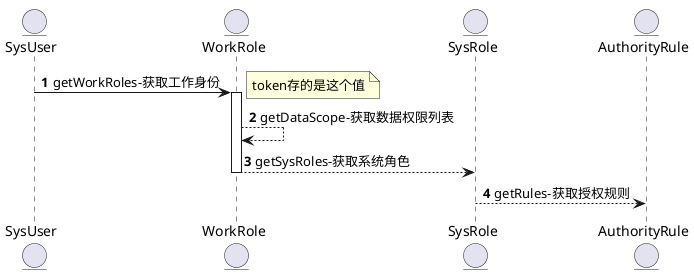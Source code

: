 @startuml
autonumber
entity SysUser
entity WorkRole
entity SysRole
entity AuthorityRule
SysUser -> WorkRole: getWorkRoles-获取工作身份
note right: token存的是这个值
activate WorkRole
WorkRole --> WorkRole: getDataScope-获取数据权限列表
WorkRole --> SysRole: getSysRoles-获取系统角色
deactivate  WorkRole
SysRole --> AuthorityRule: getRules-获取授权规则
@enduml